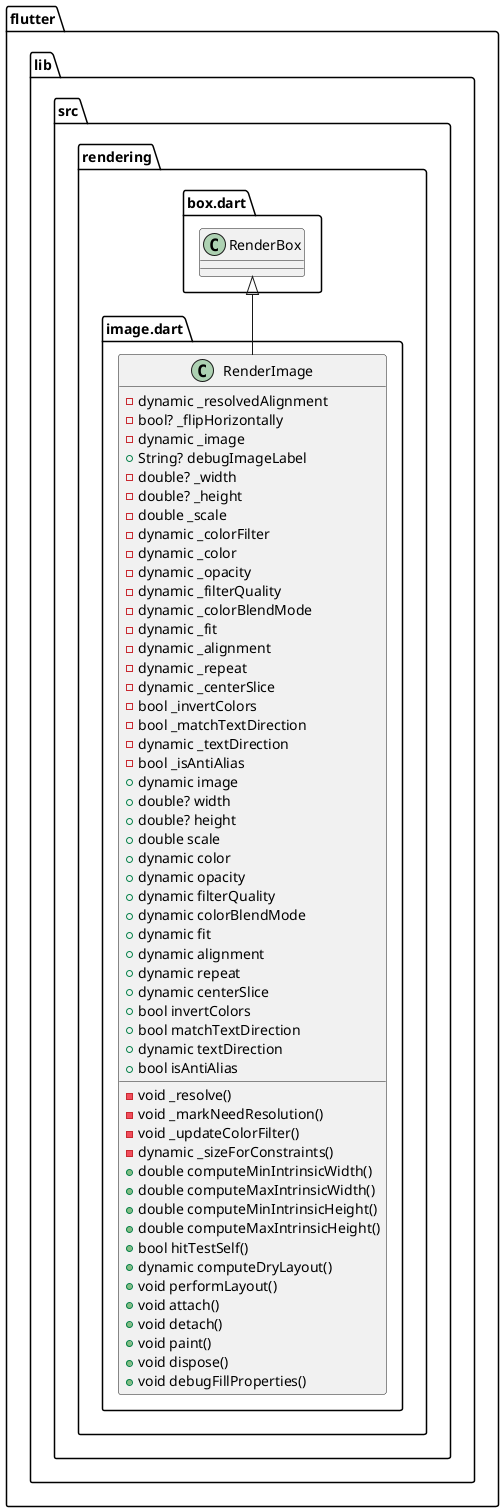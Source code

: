 @startuml
set namespaceSeparator ::

class "flutter::lib::src::rendering::image.dart::RenderImage" {
  -dynamic _resolvedAlignment
  -bool? _flipHorizontally
  -dynamic _image
  +String? debugImageLabel
  -double? _width
  -double? _height
  -double _scale
  -dynamic _colorFilter
  -dynamic _color
  -dynamic _opacity
  -dynamic _filterQuality
  -dynamic _colorBlendMode
  -dynamic _fit
  -dynamic _alignment
  -dynamic _repeat
  -dynamic _centerSlice
  -bool _invertColors
  -bool _matchTextDirection
  -dynamic _textDirection
  -bool _isAntiAlias
  +dynamic image
  +double? width
  +double? height
  +double scale
  +dynamic color
  +dynamic opacity
  +dynamic filterQuality
  +dynamic colorBlendMode
  +dynamic fit
  +dynamic alignment
  +dynamic repeat
  +dynamic centerSlice
  +bool invertColors
  +bool matchTextDirection
  +dynamic textDirection
  +bool isAntiAlias
  -void _resolve()
  -void _markNeedResolution()
  -void _updateColorFilter()
  -dynamic _sizeForConstraints()
  +double computeMinIntrinsicWidth()
  +double computeMaxIntrinsicWidth()
  +double computeMinIntrinsicHeight()
  +double computeMaxIntrinsicHeight()
  +bool hitTestSelf()
  +dynamic computeDryLayout()
  +void performLayout()
  +void attach()
  +void detach()
  +void paint()
  +void dispose()
  +void debugFillProperties()
}

"flutter::lib::src::rendering::box.dart::RenderBox" <|-- "flutter::lib::src::rendering::image.dart::RenderImage"


@enduml